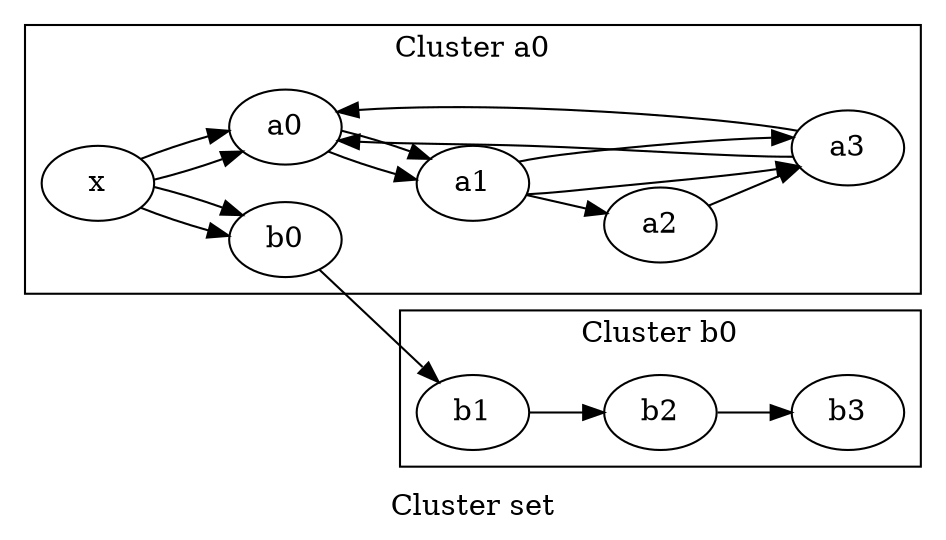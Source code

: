digraph G
{
graph [ label="Cluster set" rankdir="LR" ]

subgraph "cluster a0"
{
graph [ label="Cluster a0" rankdir="LR" ]

"a0"
"a1"
"a0" -> "a1" [ label="" ]
"a1"
"a3"
"a1" -> "a3" [ label="" ]
"a3"
"a0"
"a3" -> "a0" [ label="" ]
"x"
"a0"
"x" -> "a0" [ label="" ]
"x"
"b0"
"x" -> "b0" [ label="" ]
}

subgraph "cluster a0"
{
graph [ label="Cluster a0" rankdir="LR" ]

"a0"
"a1"
"a0" -> "a1" [ label="" ]
"a1"
"a2"
"a1" -> "a2" [ label="" ]
"a1"
"a3"
"a1" -> "a3" [ label="" ]
"a2"
"a3"
"a2" -> "a3" [ label="" ]
"a3"
"a0"
"a3" -> "a0" [ label="" ]
"x"
"a0"
"x" -> "a0" [ label="" ]
}

subgraph "cluster b0"
{
graph [ label="Cluster b0" rankdir="LR" ]

"b0"
"b1"
"b0" -> "b1" [ label="" ]
"b1"
"b2"
"b1" -> "b2" [ label="" ]
"b2"
"b3"
"b2" -> "b3" [ label="" ]
"x"
"b0"
"x" -> "b0" [ label="" ]
}
}
